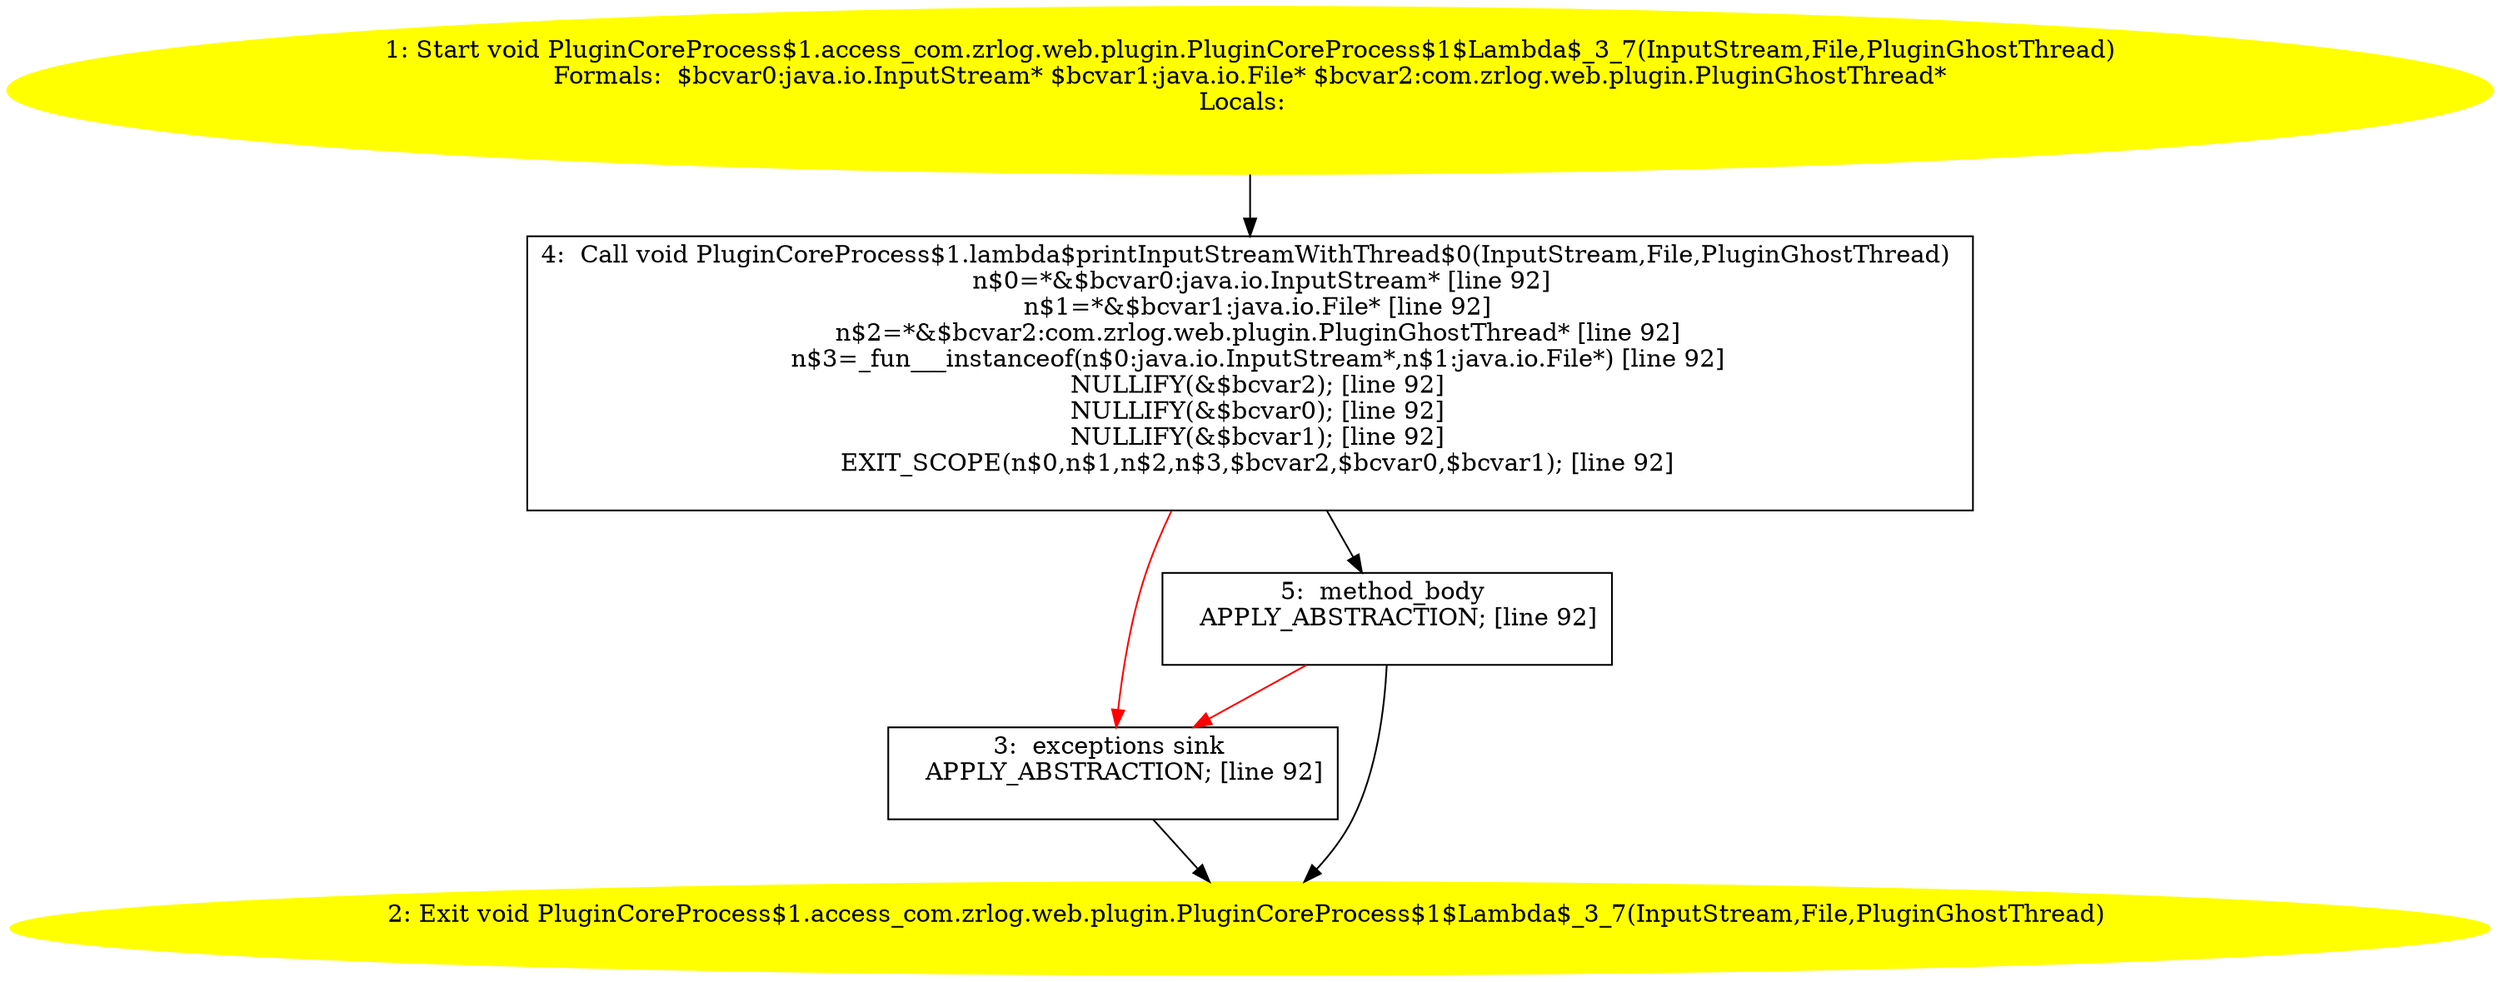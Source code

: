/* @generated */
digraph cfg {
"com.zrlog.web.plugin.PluginCoreProcess$1.access_com.zrlog.web.plugin.PluginCoreProcess$1$Lambda$_3_7.f5613fa81e8fa83570124f2dab2ad89c_1" [label="1: Start void PluginCoreProcess$1.access_com.zrlog.web.plugin.PluginCoreProcess$1$Lambda$_3_7(InputStream,File,PluginGhostThread)\nFormals:  $bcvar0:java.io.InputStream* $bcvar1:java.io.File* $bcvar2:com.zrlog.web.plugin.PluginGhostThread*\nLocals:  \n  " color=yellow style=filled]
	

	 "com.zrlog.web.plugin.PluginCoreProcess$1.access_com.zrlog.web.plugin.PluginCoreProcess$1$Lambda$_3_7.f5613fa81e8fa83570124f2dab2ad89c_1" -> "com.zrlog.web.plugin.PluginCoreProcess$1.access_com.zrlog.web.plugin.PluginCoreProcess$1$Lambda$_3_7.f5613fa81e8fa83570124f2dab2ad89c_4" ;
"com.zrlog.web.plugin.PluginCoreProcess$1.access_com.zrlog.web.plugin.PluginCoreProcess$1$Lambda$_3_7.f5613fa81e8fa83570124f2dab2ad89c_2" [label="2: Exit void PluginCoreProcess$1.access_com.zrlog.web.plugin.PluginCoreProcess$1$Lambda$_3_7(InputStream,File,PluginGhostThread) \n  " color=yellow style=filled]
	

"com.zrlog.web.plugin.PluginCoreProcess$1.access_com.zrlog.web.plugin.PluginCoreProcess$1$Lambda$_3_7.f5613fa81e8fa83570124f2dab2ad89c_3" [label="3:  exceptions sink \n   APPLY_ABSTRACTION; [line 92]\n " shape="box"]
	

	 "com.zrlog.web.plugin.PluginCoreProcess$1.access_com.zrlog.web.plugin.PluginCoreProcess$1$Lambda$_3_7.f5613fa81e8fa83570124f2dab2ad89c_3" -> "com.zrlog.web.plugin.PluginCoreProcess$1.access_com.zrlog.web.plugin.PluginCoreProcess$1$Lambda$_3_7.f5613fa81e8fa83570124f2dab2ad89c_2" ;
"com.zrlog.web.plugin.PluginCoreProcess$1.access_com.zrlog.web.plugin.PluginCoreProcess$1$Lambda$_3_7.f5613fa81e8fa83570124f2dab2ad89c_4" [label="4:  Call void PluginCoreProcess$1.lambda$printInputStreamWithThread$0(InputStream,File,PluginGhostThread) \n   n$0=*&$bcvar0:java.io.InputStream* [line 92]\n  n$1=*&$bcvar1:java.io.File* [line 92]\n  n$2=*&$bcvar2:com.zrlog.web.plugin.PluginGhostThread* [line 92]\n  n$3=_fun___instanceof(n$0:java.io.InputStream*,n$1:java.io.File*) [line 92]\n  NULLIFY(&$bcvar2); [line 92]\n  NULLIFY(&$bcvar0); [line 92]\n  NULLIFY(&$bcvar1); [line 92]\n  EXIT_SCOPE(n$0,n$1,n$2,n$3,$bcvar2,$bcvar0,$bcvar1); [line 92]\n " shape="box"]
	

	 "com.zrlog.web.plugin.PluginCoreProcess$1.access_com.zrlog.web.plugin.PluginCoreProcess$1$Lambda$_3_7.f5613fa81e8fa83570124f2dab2ad89c_4" -> "com.zrlog.web.plugin.PluginCoreProcess$1.access_com.zrlog.web.plugin.PluginCoreProcess$1$Lambda$_3_7.f5613fa81e8fa83570124f2dab2ad89c_5" ;
	 "com.zrlog.web.plugin.PluginCoreProcess$1.access_com.zrlog.web.plugin.PluginCoreProcess$1$Lambda$_3_7.f5613fa81e8fa83570124f2dab2ad89c_4" -> "com.zrlog.web.plugin.PluginCoreProcess$1.access_com.zrlog.web.plugin.PluginCoreProcess$1$Lambda$_3_7.f5613fa81e8fa83570124f2dab2ad89c_3" [color="red" ];
"com.zrlog.web.plugin.PluginCoreProcess$1.access_com.zrlog.web.plugin.PluginCoreProcess$1$Lambda$_3_7.f5613fa81e8fa83570124f2dab2ad89c_5" [label="5:  method_body \n   APPLY_ABSTRACTION; [line 92]\n " shape="box"]
	

	 "com.zrlog.web.plugin.PluginCoreProcess$1.access_com.zrlog.web.plugin.PluginCoreProcess$1$Lambda$_3_7.f5613fa81e8fa83570124f2dab2ad89c_5" -> "com.zrlog.web.plugin.PluginCoreProcess$1.access_com.zrlog.web.plugin.PluginCoreProcess$1$Lambda$_3_7.f5613fa81e8fa83570124f2dab2ad89c_2" ;
	 "com.zrlog.web.plugin.PluginCoreProcess$1.access_com.zrlog.web.plugin.PluginCoreProcess$1$Lambda$_3_7.f5613fa81e8fa83570124f2dab2ad89c_5" -> "com.zrlog.web.plugin.PluginCoreProcess$1.access_com.zrlog.web.plugin.PluginCoreProcess$1$Lambda$_3_7.f5613fa81e8fa83570124f2dab2ad89c_3" [color="red" ];
}

